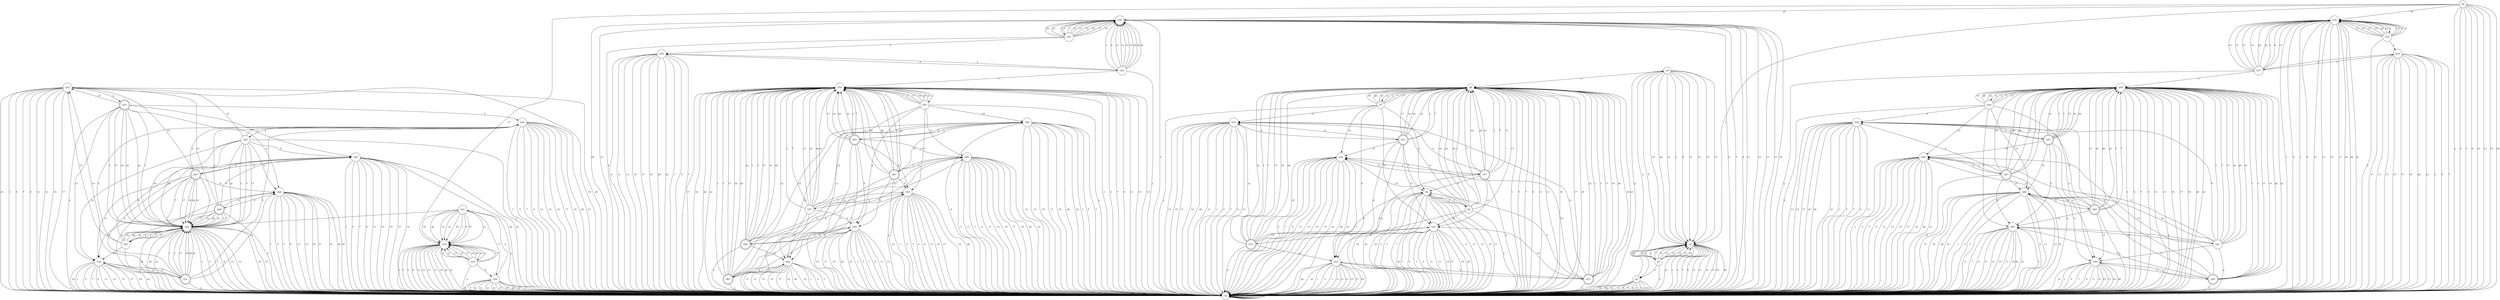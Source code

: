 digraph re_dfa {
Q5 [shape=circle];
Q32 [shape=circle];
Q61 [shape=doublecircle];
Q65 [shape=doublecircle];
Q29 [shape=doublecircle];
Q35 [shape=circle];
Q12 [shape=circle];
Q23 [shape=circle];
Q19 [shape=circle];
Q22 [shape=circle];
Q20 [shape=circle];
Q63 [shape=doublecircle];
Q21 [shape=circle];
Q30 [shape=circle];
Q8 [shape=circle];
Q53 [shape=circle];
Q51 [shape=circle];
Q64 [shape=circle];
Q58 [shape=circle];
Q25 [shape=circle];
Q10 [shape=circle];
Q50 [shape=circle];
Q4 [shape=circle];
Q52 [shape=circle];
Q15 [shape=doublecircle];
Q62 [shape=circle];
Q31 [shape=doublecircle];
Q27 [shape=doublecircle];
Q47 [shape=doublecircle];
Q14 [shape=circle];
Q1 [shape=circle];
Q33 [shape=doublecircle];
Q39 [shape=circle];
Q2 [shape=circle];
Q45 [shape=doublecircle];
Q28 [shape=circle];
Q43 [shape=doublecircle];
Q34 [shape=circle];
Q26 [shape=circle];
Q7 [shape=circle];
Q38 [shape=circle];
Q44 [shape=circle];
Q16 [shape=circle];
Q41 [shape=circle];
Q0 [shape=circle];
Q49 [shape=doublecircle];
Q13 [shape=doublecircle];
Q59 [shape=doublecircle];
Q57 [shape=circle];
Q6 [shape=circle];
Q11 [shape=doublecircle];
Q40 [shape=circle];
Q55 [shape=circle];
Q48 [shape=circle];
Q9 [shape=circle];
Q54 [shape=circle];
Q37 [shape=circle];
Q17 [shape=doublecircle];
Q36 [shape=circle];
Q24 [shape=circle];
Q56 [shape=circle];
Q46 [shape=circle];
Q18 [shape=circle];
Q3 [shape=circle];
Q42 [shape=circle];
Q60 [shape=circle];
Q5 -> Q1  [label=1];
Q5 -> Q2  [label=2];
Q5 -> Q4  [label=5];
Q5 -> Q6  [label=7];
Q5 -> Q1  [label=9];
Q5 -> Q1  [label=11];
Q5 -> Q1  [label=13];
Q5 -> Q1  [label=15];
Q5 -> Q1  [label=17];
Q5 -> Q1  [label=19];
Q5 -> Q1  [label=20];
Q5 -> Q1  [label=21];
Q32 -> Q2  [label=1];
Q32 -> Q33  [label=2];
Q32 -> Q2  [label=5];
Q32 -> Q2  [label=7];
Q32 -> Q2  [label=9];
Q32 -> Q2  [label=11];
Q32 -> Q2  [label=13];
Q32 -> Q2  [label=15];
Q32 -> Q2  [label=17];
Q32 -> Q2  [label=19];
Q32 -> Q2  [label=20];
Q32 -> Q2  [label=21];
Q61 -> Q54  [label=1];
Q61 -> Q2  [label=2];
Q61 -> Q56  [label=5];
Q61 -> Q54  [label=7];
Q61 -> Q58  [label=9];
Q61 -> Q60  [label=11];
Q61 -> Q62  [label=13];
Q61 -> Q64  [label=15];
Q61 -> Q54  [label=17];
Q61 -> Q54  [label=19];
Q61 -> Q54  [label=20];
Q61 -> Q54  [label=21];
Q65 -> Q54  [label=1];
Q65 -> Q2  [label=2];
Q65 -> Q56  [label=5];
Q65 -> Q54  [label=7];
Q65 -> Q58  [label=9];
Q65 -> Q60  [label=11];
Q65 -> Q62  [label=13];
Q65 -> Q64  [label=15];
Q65 -> Q54  [label=17];
Q65 -> Q54  [label=19];
Q65 -> Q54  [label=20];
Q65 -> Q54  [label=21];
Q29 -> Q22  [label=1];
Q29 -> Q2  [label=2];
Q29 -> Q24  [label=5];
Q29 -> Q22  [label=7];
Q29 -> Q26  [label=9];
Q29 -> Q28  [label=11];
Q29 -> Q30  [label=13];
Q29 -> Q32  [label=15];
Q29 -> Q22  [label=17];
Q29 -> Q22  [label=19];
Q29 -> Q22  [label=20];
Q29 -> Q22  [label=21];
Q35 -> Q34  [label=1];
Q35 -> Q2  [label=2];
Q35 -> Q36  [label=5];
Q35 -> Q34  [label=7];
Q35 -> Q34  [label=9];
Q35 -> Q34  [label=11];
Q35 -> Q34  [label=13];
Q35 -> Q34  [label=15];
Q35 -> Q34  [label=17];
Q35 -> Q34  [label=19];
Q35 -> Q34  [label=20];
Q35 -> Q34  [label=21];
Q12 -> Q2  [label=1];
Q12 -> Q13  [label=2];
Q12 -> Q2  [label=5];
Q12 -> Q2  [label=7];
Q12 -> Q2  [label=9];
Q12 -> Q2  [label=11];
Q12 -> Q2  [label=13];
Q12 -> Q2  [label=15];
Q12 -> Q2  [label=17];
Q12 -> Q2  [label=19];
Q12 -> Q2  [label=20];
Q12 -> Q2  [label=21];
Q23 -> Q22  [label=1];
Q23 -> Q2  [label=2];
Q23 -> Q24  [label=5];
Q23 -> Q22  [label=7];
Q23 -> Q26  [label=9];
Q23 -> Q28  [label=11];
Q23 -> Q30  [label=13];
Q23 -> Q32  [label=15];
Q23 -> Q22  [label=17];
Q23 -> Q22  [label=19];
Q23 -> Q22  [label=20];
Q23 -> Q22  [label=21];
Q19 -> Q18  [label=1];
Q19 -> Q2  [label=2];
Q19 -> Q20  [label=5];
Q19 -> Q18  [label=7];
Q19 -> Q18  [label=9];
Q19 -> Q18  [label=11];
Q19 -> Q18  [label=13];
Q19 -> Q18  [label=15];
Q19 -> Q18  [label=17];
Q19 -> Q18  [label=19];
Q19 -> Q18  [label=20];
Q19 -> Q18  [label=21];
Q22 -> Q2  [label=1];
Q22 -> Q23  [label=2];
Q22 -> Q2  [label=5];
Q22 -> Q2  [label=7];
Q22 -> Q2  [label=9];
Q22 -> Q2  [label=11];
Q22 -> Q2  [label=13];
Q22 -> Q2  [label=15];
Q22 -> Q2  [label=17];
Q22 -> Q2  [label=19];
Q22 -> Q2  [label=20];
Q22 -> Q2  [label=21];
Q20 -> Q2  [label=1];
Q20 -> Q21  [label=2];
Q20 -> Q2  [label=5];
Q20 -> Q2  [label=7];
Q20 -> Q2  [label=9];
Q20 -> Q2  [label=11];
Q20 -> Q2  [label=13];
Q20 -> Q2  [label=15];
Q20 -> Q2  [label=17];
Q20 -> Q2  [label=19];
Q20 -> Q2  [label=20];
Q20 -> Q2  [label=21];
Q63 -> Q54  [label=1];
Q63 -> Q2  [label=2];
Q63 -> Q56  [label=5];
Q63 -> Q54  [label=7];
Q63 -> Q58  [label=9];
Q63 -> Q60  [label=11];
Q63 -> Q62  [label=13];
Q63 -> Q64  [label=15];
Q63 -> Q54  [label=17];
Q63 -> Q54  [label=19];
Q63 -> Q54  [label=20];
Q63 -> Q54  [label=21];
Q21 -> Q18  [label=1];
Q21 -> Q2  [label=2];
Q21 -> Q20  [label=5];
Q21 -> Q22  [label=7];
Q21 -> Q18  [label=9];
Q21 -> Q18  [label=11];
Q21 -> Q18  [label=13];
Q21 -> Q18  [label=15];
Q21 -> Q18  [label=17];
Q21 -> Q18  [label=19];
Q21 -> Q18  [label=20];
Q21 -> Q18  [label=21];
Q30 -> Q2  [label=1];
Q30 -> Q31  [label=2];
Q30 -> Q2  [label=5];
Q30 -> Q2  [label=7];
Q30 -> Q2  [label=9];
Q30 -> Q2  [label=11];
Q30 -> Q2  [label=13];
Q30 -> Q2  [label=15];
Q30 -> Q2  [label=17];
Q30 -> Q2  [label=19];
Q30 -> Q2  [label=20];
Q30 -> Q2  [label=21];
Q8 -> Q2  [label=1];
Q8 -> Q9  [label=2];
Q8 -> Q2  [label=5];
Q8 -> Q2  [label=7];
Q8 -> Q2  [label=9];
Q8 -> Q2  [label=11];
Q8 -> Q2  [label=13];
Q8 -> Q2  [label=15];
Q8 -> Q2  [label=17];
Q8 -> Q2  [label=19];
Q8 -> Q2  [label=20];
Q8 -> Q2  [label=21];
Q53 -> Q50  [label=1];
Q53 -> Q2  [label=2];
Q53 -> Q52  [label=5];
Q53 -> Q54  [label=7];
Q53 -> Q50  [label=9];
Q53 -> Q50  [label=11];
Q53 -> Q50  [label=13];
Q53 -> Q50  [label=15];
Q53 -> Q50  [label=17];
Q53 -> Q50  [label=19];
Q53 -> Q50  [label=20];
Q53 -> Q50  [label=21];
Q51 -> Q50  [label=1];
Q51 -> Q2  [label=2];
Q51 -> Q52  [label=5];
Q51 -> Q50  [label=7];
Q51 -> Q50  [label=9];
Q51 -> Q50  [label=11];
Q51 -> Q50  [label=13];
Q51 -> Q50  [label=15];
Q51 -> Q50  [label=17];
Q51 -> Q50  [label=19];
Q51 -> Q50  [label=20];
Q51 -> Q50  [label=21];
Q64 -> Q2  [label=1];
Q64 -> Q65  [label=2];
Q64 -> Q2  [label=5];
Q64 -> Q2  [label=7];
Q64 -> Q2  [label=9];
Q64 -> Q2  [label=11];
Q64 -> Q2  [label=13];
Q64 -> Q2  [label=15];
Q64 -> Q2  [label=17];
Q64 -> Q2  [label=19];
Q64 -> Q2  [label=20];
Q64 -> Q2  [label=21];
Q58 -> Q2  [label=1];
Q58 -> Q59  [label=2];
Q58 -> Q2  [label=5];
Q58 -> Q2  [label=7];
Q58 -> Q2  [label=9];
Q58 -> Q2  [label=11];
Q58 -> Q2  [label=13];
Q58 -> Q2  [label=15];
Q58 -> Q2  [label=17];
Q58 -> Q2  [label=19];
Q58 -> Q2  [label=20];
Q58 -> Q2  [label=21];
Q25 -> Q22  [label=1];
Q25 -> Q2  [label=2];
Q25 -> Q24  [label=5];
Q25 -> Q22  [label=7];
Q25 -> Q26  [label=9];
Q25 -> Q28  [label=11];
Q25 -> Q30  [label=13];
Q25 -> Q32  [label=15];
Q25 -> Q22  [label=17];
Q25 -> Q22  [label=19];
Q25 -> Q22  [label=20];
Q25 -> Q22  [label=21];
Q10 -> Q2  [label=1];
Q10 -> Q11  [label=2];
Q10 -> Q2  [label=5];
Q10 -> Q2  [label=7];
Q10 -> Q2  [label=9];
Q10 -> Q2  [label=11];
Q10 -> Q2  [label=13];
Q10 -> Q2  [label=15];
Q10 -> Q2  [label=17];
Q10 -> Q2  [label=19];
Q10 -> Q2  [label=20];
Q10 -> Q2  [label=21];
Q50 -> Q2  [label=1];
Q50 -> Q51  [label=2];
Q50 -> Q2  [label=5];
Q50 -> Q2  [label=7];
Q50 -> Q2  [label=9];
Q50 -> Q2  [label=11];
Q50 -> Q2  [label=13];
Q50 -> Q2  [label=15];
Q50 -> Q2  [label=17];
Q50 -> Q2  [label=19];
Q50 -> Q2  [label=20];
Q50 -> Q2  [label=21];
Q4 -> Q2  [label=1];
Q4 -> Q5  [label=2];
Q4 -> Q2  [label=5];
Q4 -> Q2  [label=7];
Q4 -> Q2  [label=9];
Q4 -> Q2  [label=11];
Q4 -> Q2  [label=13];
Q4 -> Q2  [label=15];
Q4 -> Q2  [label=17];
Q4 -> Q2  [label=19];
Q4 -> Q2  [label=20];
Q4 -> Q2  [label=21];
Q52 -> Q2  [label=1];
Q52 -> Q53  [label=2];
Q52 -> Q2  [label=5];
Q52 -> Q2  [label=7];
Q52 -> Q2  [label=9];
Q52 -> Q2  [label=11];
Q52 -> Q2  [label=13];
Q52 -> Q2  [label=15];
Q52 -> Q2  [label=17];
Q52 -> Q2  [label=19];
Q52 -> Q2  [label=20];
Q52 -> Q2  [label=21];
Q15 -> Q6  [label=1];
Q15 -> Q2  [label=2];
Q15 -> Q8  [label=5];
Q15 -> Q6  [label=7];
Q15 -> Q10  [label=9];
Q15 -> Q12  [label=11];
Q15 -> Q14  [label=13];
Q15 -> Q16  [label=15];
Q15 -> Q6  [label=17];
Q15 -> Q6  [label=19];
Q15 -> Q6  [label=20];
Q15 -> Q6  [label=21];
Q62 -> Q2  [label=1];
Q62 -> Q63  [label=2];
Q62 -> Q2  [label=5];
Q62 -> Q2  [label=7];
Q62 -> Q2  [label=9];
Q62 -> Q2  [label=11];
Q62 -> Q2  [label=13];
Q62 -> Q2  [label=15];
Q62 -> Q2  [label=17];
Q62 -> Q2  [label=19];
Q62 -> Q2  [label=20];
Q62 -> Q2  [label=21];
Q31 -> Q22  [label=1];
Q31 -> Q2  [label=2];
Q31 -> Q24  [label=5];
Q31 -> Q22  [label=7];
Q31 -> Q26  [label=9];
Q31 -> Q28  [label=11];
Q31 -> Q30  [label=13];
Q31 -> Q32  [label=15];
Q31 -> Q22  [label=17];
Q31 -> Q22  [label=19];
Q31 -> Q22  [label=20];
Q31 -> Q22  [label=21];
Q27 -> Q22  [label=1];
Q27 -> Q2  [label=2];
Q27 -> Q24  [label=5];
Q27 -> Q22  [label=7];
Q27 -> Q26  [label=9];
Q27 -> Q28  [label=11];
Q27 -> Q30  [label=13];
Q27 -> Q32  [label=15];
Q27 -> Q22  [label=17];
Q27 -> Q22  [label=19];
Q27 -> Q22  [label=20];
Q27 -> Q22  [label=21];
Q47 -> Q38  [label=1];
Q47 -> Q2  [label=2];
Q47 -> Q40  [label=5];
Q47 -> Q38  [label=7];
Q47 -> Q42  [label=9];
Q47 -> Q44  [label=11];
Q47 -> Q46  [label=13];
Q47 -> Q48  [label=15];
Q47 -> Q38  [label=17];
Q47 -> Q38  [label=19];
Q47 -> Q38  [label=20];
Q47 -> Q38  [label=21];
Q14 -> Q2  [label=1];
Q14 -> Q15  [label=2];
Q14 -> Q2  [label=5];
Q14 -> Q2  [label=7];
Q14 -> Q2  [label=9];
Q14 -> Q2  [label=11];
Q14 -> Q2  [label=13];
Q14 -> Q2  [label=15];
Q14 -> Q2  [label=17];
Q14 -> Q2  [label=19];
Q14 -> Q2  [label=20];
Q14 -> Q2  [label=21];
Q1 -> Q2  [label=1];
Q1 -> Q3  [label=2];
Q1 -> Q2  [label=5];
Q1 -> Q2  [label=7];
Q1 -> Q2  [label=9];
Q1 -> Q2  [label=11];
Q1 -> Q2  [label=13];
Q1 -> Q2  [label=15];
Q1 -> Q2  [label=17];
Q1 -> Q2  [label=19];
Q1 -> Q2  [label=20];
Q1 -> Q2  [label=21];
Q33 -> Q22  [label=1];
Q33 -> Q2  [label=2];
Q33 -> Q24  [label=5];
Q33 -> Q22  [label=7];
Q33 -> Q26  [label=9];
Q33 -> Q28  [label=11];
Q33 -> Q30  [label=13];
Q33 -> Q32  [label=15];
Q33 -> Q22  [label=17];
Q33 -> Q22  [label=19];
Q33 -> Q22  [label=20];
Q33 -> Q22  [label=21];
Q39 -> Q38  [label=1];
Q39 -> Q2  [label=2];
Q39 -> Q40  [label=5];
Q39 -> Q38  [label=7];
Q39 -> Q42  [label=9];
Q39 -> Q44  [label=11];
Q39 -> Q46  [label=13];
Q39 -> Q48  [label=15];
Q39 -> Q38  [label=17];
Q39 -> Q38  [label=19];
Q39 -> Q38  [label=20];
Q39 -> Q38  [label=21];
Q2 -> Q2  [label=1];
Q2 -> Q2  [label=2];
Q2 -> Q2  [label=5];
Q2 -> Q2  [label=7];
Q2 -> Q2  [label=9];
Q2 -> Q2  [label=11];
Q2 -> Q2  [label=13];
Q2 -> Q2  [label=15];
Q2 -> Q2  [label=17];
Q2 -> Q2  [label=19];
Q2 -> Q2  [label=20];
Q2 -> Q2  [label=21];
Q45 -> Q38  [label=1];
Q45 -> Q2  [label=2];
Q45 -> Q40  [label=5];
Q45 -> Q38  [label=7];
Q45 -> Q42  [label=9];
Q45 -> Q44  [label=11];
Q45 -> Q46  [label=13];
Q45 -> Q48  [label=15];
Q45 -> Q38  [label=17];
Q45 -> Q38  [label=19];
Q45 -> Q38  [label=20];
Q45 -> Q38  [label=21];
Q28 -> Q2  [label=1];
Q28 -> Q29  [label=2];
Q28 -> Q2  [label=5];
Q28 -> Q2  [label=7];
Q28 -> Q2  [label=9];
Q28 -> Q2  [label=11];
Q28 -> Q2  [label=13];
Q28 -> Q2  [label=15];
Q28 -> Q2  [label=17];
Q28 -> Q2  [label=19];
Q28 -> Q2  [label=20];
Q28 -> Q2  [label=21];
Q43 -> Q38  [label=1];
Q43 -> Q2  [label=2];
Q43 -> Q40  [label=5];
Q43 -> Q38  [label=7];
Q43 -> Q42  [label=9];
Q43 -> Q44  [label=11];
Q43 -> Q46  [label=13];
Q43 -> Q48  [label=15];
Q43 -> Q38  [label=17];
Q43 -> Q38  [label=19];
Q43 -> Q38  [label=20];
Q43 -> Q38  [label=21];
Q34 -> Q2  [label=1];
Q34 -> Q35  [label=2];
Q34 -> Q2  [label=5];
Q34 -> Q2  [label=7];
Q34 -> Q2  [label=9];
Q34 -> Q2  [label=11];
Q34 -> Q2  [label=13];
Q34 -> Q2  [label=15];
Q34 -> Q2  [label=17];
Q34 -> Q2  [label=19];
Q34 -> Q2  [label=20];
Q34 -> Q2  [label=21];
Q26 -> Q2  [label=1];
Q26 -> Q27  [label=2];
Q26 -> Q2  [label=5];
Q26 -> Q2  [label=7];
Q26 -> Q2  [label=9];
Q26 -> Q2  [label=11];
Q26 -> Q2  [label=13];
Q26 -> Q2  [label=15];
Q26 -> Q2  [label=17];
Q26 -> Q2  [label=19];
Q26 -> Q2  [label=20];
Q26 -> Q2  [label=21];
Q7 -> Q6  [label=1];
Q7 -> Q2  [label=2];
Q7 -> Q8  [label=5];
Q7 -> Q6  [label=7];
Q7 -> Q10  [label=9];
Q7 -> Q12  [label=11];
Q7 -> Q14  [label=13];
Q7 -> Q16  [label=15];
Q7 -> Q6  [label=17];
Q7 -> Q6  [label=19];
Q7 -> Q6  [label=20];
Q7 -> Q6  [label=21];
Q38 -> Q2  [label=1];
Q38 -> Q39  [label=2];
Q38 -> Q2  [label=5];
Q38 -> Q2  [label=7];
Q38 -> Q2  [label=9];
Q38 -> Q2  [label=11];
Q38 -> Q2  [label=13];
Q38 -> Q2  [label=15];
Q38 -> Q2  [label=17];
Q38 -> Q2  [label=19];
Q38 -> Q2  [label=20];
Q38 -> Q2  [label=21];
Q44 -> Q2  [label=1];
Q44 -> Q45  [label=2];
Q44 -> Q2  [label=5];
Q44 -> Q2  [label=7];
Q44 -> Q2  [label=9];
Q44 -> Q2  [label=11];
Q44 -> Q2  [label=13];
Q44 -> Q2  [label=15];
Q44 -> Q2  [label=17];
Q44 -> Q2  [label=19];
Q44 -> Q2  [label=20];
Q44 -> Q2  [label=21];
Q16 -> Q2  [label=1];
Q16 -> Q17  [label=2];
Q16 -> Q2  [label=5];
Q16 -> Q2  [label=7];
Q16 -> Q2  [label=9];
Q16 -> Q2  [label=11];
Q16 -> Q2  [label=13];
Q16 -> Q2  [label=15];
Q16 -> Q2  [label=17];
Q16 -> Q2  [label=19];
Q16 -> Q2  [label=20];
Q16 -> Q2  [label=21];
Q41 -> Q38  [label=1];
Q41 -> Q2  [label=2];
Q41 -> Q40  [label=5];
Q41 -> Q38  [label=7];
Q41 -> Q42  [label=9];
Q41 -> Q44  [label=11];
Q41 -> Q46  [label=13];
Q41 -> Q48  [label=15];
Q41 -> Q38  [label=17];
Q41 -> Q38  [label=19];
Q41 -> Q38  [label=20];
Q41 -> Q38  [label=21];
Q0 -> Q1  [label=1];
Q0 -> Q2  [label=2];
Q0 -> Q2  [label=5];
Q0 -> Q2  [label=7];
Q0 -> Q2  [label=9];
Q0 -> Q2  [label=11];
Q0 -> Q2  [label=13];
Q0 -> Q2  [label=15];
Q0 -> Q18  [label=17];
Q0 -> Q34  [label=19];
Q0 -> Q2  [label=20];
Q0 -> Q50  [label=21];
Q49 -> Q38  [label=1];
Q49 -> Q2  [label=2];
Q49 -> Q40  [label=5];
Q49 -> Q38  [label=7];
Q49 -> Q42  [label=9];
Q49 -> Q44  [label=11];
Q49 -> Q46  [label=13];
Q49 -> Q48  [label=15];
Q49 -> Q38  [label=17];
Q49 -> Q38  [label=19];
Q49 -> Q38  [label=20];
Q49 -> Q38  [label=21];
Q13 -> Q6  [label=1];
Q13 -> Q2  [label=2];
Q13 -> Q8  [label=5];
Q13 -> Q6  [label=7];
Q13 -> Q10  [label=9];
Q13 -> Q12  [label=11];
Q13 -> Q14  [label=13];
Q13 -> Q16  [label=15];
Q13 -> Q6  [label=17];
Q13 -> Q6  [label=19];
Q13 -> Q6  [label=20];
Q13 -> Q6  [label=21];
Q59 -> Q54  [label=1];
Q59 -> Q2  [label=2];
Q59 -> Q56  [label=5];
Q59 -> Q54  [label=7];
Q59 -> Q58  [label=9];
Q59 -> Q60  [label=11];
Q59 -> Q62  [label=13];
Q59 -> Q64  [label=15];
Q59 -> Q54  [label=17];
Q59 -> Q54  [label=19];
Q59 -> Q54  [label=20];
Q59 -> Q54  [label=21];
Q57 -> Q54  [label=1];
Q57 -> Q2  [label=2];
Q57 -> Q56  [label=5];
Q57 -> Q54  [label=7];
Q57 -> Q58  [label=9];
Q57 -> Q60  [label=11];
Q57 -> Q62  [label=13];
Q57 -> Q64  [label=15];
Q57 -> Q54  [label=17];
Q57 -> Q54  [label=19];
Q57 -> Q54  [label=20];
Q57 -> Q54  [label=21];
Q6 -> Q2  [label=1];
Q6 -> Q7  [label=2];
Q6 -> Q2  [label=5];
Q6 -> Q2  [label=7];
Q6 -> Q2  [label=9];
Q6 -> Q2  [label=11];
Q6 -> Q2  [label=13];
Q6 -> Q2  [label=15];
Q6 -> Q2  [label=17];
Q6 -> Q2  [label=19];
Q6 -> Q2  [label=20];
Q6 -> Q2  [label=21];
Q11 -> Q6  [label=1];
Q11 -> Q2  [label=2];
Q11 -> Q8  [label=5];
Q11 -> Q6  [label=7];
Q11 -> Q10  [label=9];
Q11 -> Q12  [label=11];
Q11 -> Q14  [label=13];
Q11 -> Q16  [label=15];
Q11 -> Q6  [label=17];
Q11 -> Q6  [label=19];
Q11 -> Q6  [label=20];
Q11 -> Q6  [label=21];
Q40 -> Q2  [label=1];
Q40 -> Q41  [label=2];
Q40 -> Q2  [label=5];
Q40 -> Q2  [label=7];
Q40 -> Q2  [label=9];
Q40 -> Q2  [label=11];
Q40 -> Q2  [label=13];
Q40 -> Q2  [label=15];
Q40 -> Q2  [label=17];
Q40 -> Q2  [label=19];
Q40 -> Q2  [label=20];
Q40 -> Q2  [label=21];
Q55 -> Q54  [label=1];
Q55 -> Q2  [label=2];
Q55 -> Q56  [label=5];
Q55 -> Q54  [label=7];
Q55 -> Q58  [label=9];
Q55 -> Q60  [label=11];
Q55 -> Q62  [label=13];
Q55 -> Q64  [label=15];
Q55 -> Q54  [label=17];
Q55 -> Q54  [label=19];
Q55 -> Q54  [label=20];
Q55 -> Q54  [label=21];
Q48 -> Q2  [label=1];
Q48 -> Q49  [label=2];
Q48 -> Q2  [label=5];
Q48 -> Q2  [label=7];
Q48 -> Q2  [label=9];
Q48 -> Q2  [label=11];
Q48 -> Q2  [label=13];
Q48 -> Q2  [label=15];
Q48 -> Q2  [label=17];
Q48 -> Q2  [label=19];
Q48 -> Q2  [label=20];
Q48 -> Q2  [label=21];
Q9 -> Q6  [label=1];
Q9 -> Q2  [label=2];
Q9 -> Q8  [label=5];
Q9 -> Q6  [label=7];
Q9 -> Q10  [label=9];
Q9 -> Q12  [label=11];
Q9 -> Q14  [label=13];
Q9 -> Q16  [label=15];
Q9 -> Q6  [label=17];
Q9 -> Q6  [label=19];
Q9 -> Q6  [label=20];
Q9 -> Q6  [label=21];
Q54 -> Q2  [label=1];
Q54 -> Q55  [label=2];
Q54 -> Q2  [label=5];
Q54 -> Q2  [label=7];
Q54 -> Q2  [label=9];
Q54 -> Q2  [label=11];
Q54 -> Q2  [label=13];
Q54 -> Q2  [label=15];
Q54 -> Q2  [label=17];
Q54 -> Q2  [label=19];
Q54 -> Q2  [label=20];
Q54 -> Q2  [label=21];
Q37 -> Q34  [label=1];
Q37 -> Q2  [label=2];
Q37 -> Q36  [label=5];
Q37 -> Q38  [label=7];
Q37 -> Q34  [label=9];
Q37 -> Q34  [label=11];
Q37 -> Q34  [label=13];
Q37 -> Q34  [label=15];
Q37 -> Q34  [label=17];
Q37 -> Q34  [label=19];
Q37 -> Q34  [label=20];
Q37 -> Q34  [label=21];
Q17 -> Q6  [label=1];
Q17 -> Q2  [label=2];
Q17 -> Q8  [label=5];
Q17 -> Q6  [label=7];
Q17 -> Q10  [label=9];
Q17 -> Q12  [label=11];
Q17 -> Q14  [label=13];
Q17 -> Q16  [label=15];
Q17 -> Q6  [label=17];
Q17 -> Q6  [label=19];
Q17 -> Q6  [label=20];
Q17 -> Q6  [label=21];
Q36 -> Q2  [label=1];
Q36 -> Q37  [label=2];
Q36 -> Q2  [label=5];
Q36 -> Q2  [label=7];
Q36 -> Q2  [label=9];
Q36 -> Q2  [label=11];
Q36 -> Q2  [label=13];
Q36 -> Q2  [label=15];
Q36 -> Q2  [label=17];
Q36 -> Q2  [label=19];
Q36 -> Q2  [label=20];
Q36 -> Q2  [label=21];
Q24 -> Q2  [label=1];
Q24 -> Q25  [label=2];
Q24 -> Q2  [label=5];
Q24 -> Q2  [label=7];
Q24 -> Q2  [label=9];
Q24 -> Q2  [label=11];
Q24 -> Q2  [label=13];
Q24 -> Q2  [label=15];
Q24 -> Q2  [label=17];
Q24 -> Q2  [label=19];
Q24 -> Q2  [label=20];
Q24 -> Q2  [label=21];
Q56 -> Q2  [label=1];
Q56 -> Q57  [label=2];
Q56 -> Q2  [label=5];
Q56 -> Q2  [label=7];
Q56 -> Q2  [label=9];
Q56 -> Q2  [label=11];
Q56 -> Q2  [label=13];
Q56 -> Q2  [label=15];
Q56 -> Q2  [label=17];
Q56 -> Q2  [label=19];
Q56 -> Q2  [label=20];
Q56 -> Q2  [label=21];
Q46 -> Q2  [label=1];
Q46 -> Q47  [label=2];
Q46 -> Q2  [label=5];
Q46 -> Q2  [label=7];
Q46 -> Q2  [label=9];
Q46 -> Q2  [label=11];
Q46 -> Q2  [label=13];
Q46 -> Q2  [label=15];
Q46 -> Q2  [label=17];
Q46 -> Q2  [label=19];
Q46 -> Q2  [label=20];
Q46 -> Q2  [label=21];
Q18 -> Q2  [label=1];
Q18 -> Q19  [label=2];
Q18 -> Q2  [label=5];
Q18 -> Q2  [label=7];
Q18 -> Q2  [label=9];
Q18 -> Q2  [label=11];
Q18 -> Q2  [label=13];
Q18 -> Q2  [label=15];
Q18 -> Q2  [label=17];
Q18 -> Q2  [label=19];
Q18 -> Q2  [label=20];
Q18 -> Q2  [label=21];
Q3 -> Q1  [label=1];
Q3 -> Q2  [label=2];
Q3 -> Q4  [label=5];
Q3 -> Q1  [label=7];
Q3 -> Q1  [label=9];
Q3 -> Q1  [label=11];
Q3 -> Q1  [label=13];
Q3 -> Q1  [label=15];
Q3 -> Q1  [label=17];
Q3 -> Q1  [label=19];
Q3 -> Q1  [label=20];
Q3 -> Q1  [label=21];
Q42 -> Q2  [label=1];
Q42 -> Q43  [label=2];
Q42 -> Q2  [label=5];
Q42 -> Q2  [label=7];
Q42 -> Q2  [label=9];
Q42 -> Q2  [label=11];
Q42 -> Q2  [label=13];
Q42 -> Q2  [label=15];
Q42 -> Q2  [label=17];
Q42 -> Q2  [label=19];
Q42 -> Q2  [label=20];
Q42 -> Q2  [label=21];
Q60 -> Q2  [label=1];
Q60 -> Q61  [label=2];
Q60 -> Q2  [label=5];
Q60 -> Q2  [label=7];
Q60 -> Q2  [label=9];
Q60 -> Q2  [label=11];
Q60 -> Q2  [label=13];
Q60 -> Q2  [label=15];
Q60 -> Q2  [label=17];
Q60 -> Q2  [label=19];
Q60 -> Q2  [label=20];
Q60 -> Q2  [label=21];
}
